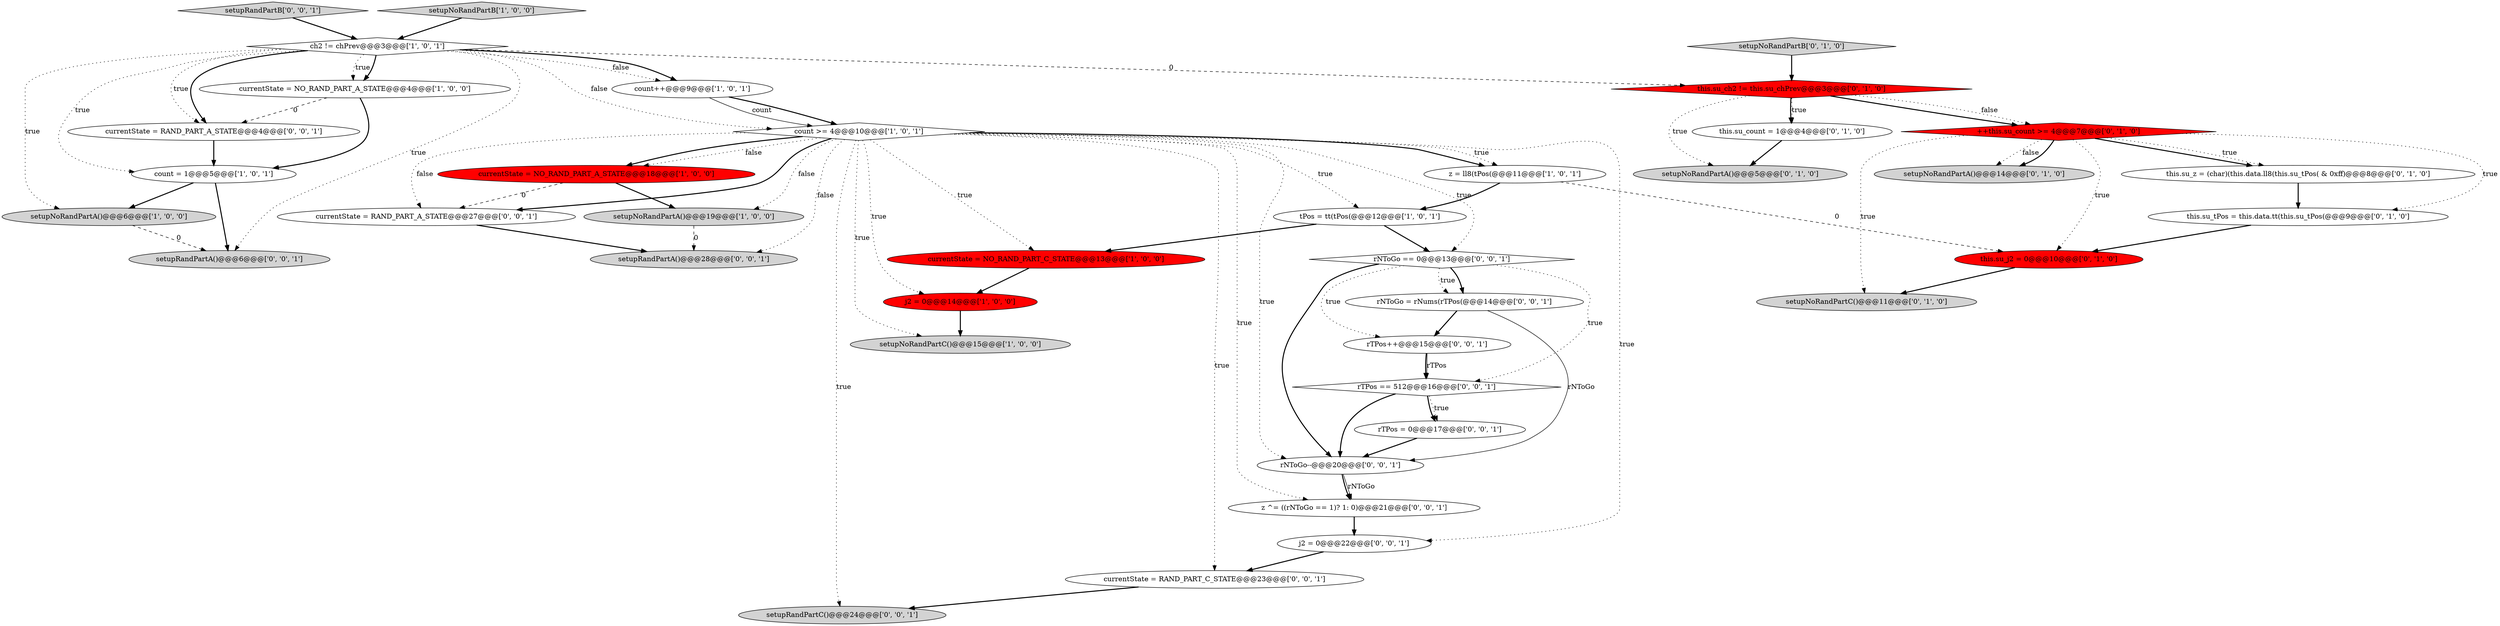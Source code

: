 digraph {
33 [style = filled, label = "setupRandPartB['0', '0', '1']", fillcolor = lightgray, shape = diamond image = "AAA0AAABBB3BBB"];
15 [style = filled, label = "this.su_count = 1@@@4@@@['0', '1', '0']", fillcolor = white, shape = ellipse image = "AAA0AAABBB2BBB"];
36 [style = filled, label = "z ^= ((rNToGo == 1)? 1: 0)@@@21@@@['0', '0', '1']", fillcolor = white, shape = ellipse image = "AAA0AAABBB3BBB"];
22 [style = filled, label = "this.su_z = (char)(this.data.ll8(this.su_tPos( & 0xff)@@@8@@@['0', '1', '0']", fillcolor = white, shape = ellipse image = "AAA0AAABBB2BBB"];
8 [style = filled, label = "setupNoRandPartA()@@@6@@@['1', '0', '0']", fillcolor = lightgray, shape = ellipse image = "AAA0AAABBB1BBB"];
14 [style = filled, label = "this.su_j2 = 0@@@10@@@['0', '1', '0']", fillcolor = red, shape = ellipse image = "AAA1AAABBB2BBB"];
10 [style = filled, label = "z = ll8(tPos(@@@11@@@['1', '0', '1']", fillcolor = white, shape = ellipse image = "AAA0AAABBB1BBB"];
19 [style = filled, label = "this.su_tPos = this.data.tt(this.su_tPos(@@@9@@@['0', '1', '0']", fillcolor = white, shape = ellipse image = "AAA0AAABBB2BBB"];
26 [style = filled, label = "rTPos++@@@15@@@['0', '0', '1']", fillcolor = white, shape = ellipse image = "AAA0AAABBB3BBB"];
28 [style = filled, label = "setupRandPartA()@@@6@@@['0', '0', '1']", fillcolor = lightgray, shape = ellipse image = "AAA0AAABBB3BBB"];
16 [style = filled, label = "setupNoRandPartC()@@@11@@@['0', '1', '0']", fillcolor = lightgray, shape = ellipse image = "AAA0AAABBB2BBB"];
13 [style = filled, label = "setupNoRandPartC()@@@15@@@['1', '0', '0']", fillcolor = lightgray, shape = ellipse image = "AAA0AAABBB1BBB"];
4 [style = filled, label = "ch2 != chPrev@@@3@@@['1', '0', '1']", fillcolor = white, shape = diamond image = "AAA0AAABBB1BBB"];
27 [style = filled, label = "j2 = 0@@@22@@@['0', '0', '1']", fillcolor = white, shape = ellipse image = "AAA0AAABBB3BBB"];
9 [style = filled, label = "currentState = NO_RAND_PART_C_STATE@@@13@@@['1', '0', '0']", fillcolor = red, shape = ellipse image = "AAA1AAABBB1BBB"];
2 [style = filled, label = "j2 = 0@@@14@@@['1', '0', '0']", fillcolor = red, shape = ellipse image = "AAA1AAABBB1BBB"];
5 [style = filled, label = "count++@@@9@@@['1', '0', '1']", fillcolor = white, shape = ellipse image = "AAA0AAABBB1BBB"];
6 [style = filled, label = "count >= 4@@@10@@@['1', '0', '1']", fillcolor = white, shape = diamond image = "AAA0AAABBB1BBB"];
32 [style = filled, label = "currentState = RAND_PART_C_STATE@@@23@@@['0', '0', '1']", fillcolor = white, shape = ellipse image = "AAA0AAABBB3BBB"];
29 [style = filled, label = "currentState = RAND_PART_A_STATE@@@27@@@['0', '0', '1']", fillcolor = white, shape = ellipse image = "AAA0AAABBB3BBB"];
1 [style = filled, label = "currentState = NO_RAND_PART_A_STATE@@@18@@@['1', '0', '0']", fillcolor = red, shape = ellipse image = "AAA1AAABBB1BBB"];
23 [style = filled, label = "setupNoRandPartB['0', '1', '0']", fillcolor = lightgray, shape = diamond image = "AAA0AAABBB2BBB"];
30 [style = filled, label = "rTPos == 512@@@16@@@['0', '0', '1']", fillcolor = white, shape = diamond image = "AAA0AAABBB3BBB"];
25 [style = filled, label = "currentState = RAND_PART_A_STATE@@@4@@@['0', '0', '1']", fillcolor = white, shape = ellipse image = "AAA0AAABBB3BBB"];
3 [style = filled, label = "count = 1@@@5@@@['1', '0', '1']", fillcolor = white, shape = ellipse image = "AAA0AAABBB1BBB"];
34 [style = filled, label = "setupRandPartA()@@@28@@@['0', '0', '1']", fillcolor = lightgray, shape = ellipse image = "AAA0AAABBB3BBB"];
7 [style = filled, label = "setupNoRandPartB['1', '0', '0']", fillcolor = lightgray, shape = diamond image = "AAA0AAABBB1BBB"];
18 [style = filled, label = "++this.su_count >= 4@@@7@@@['0', '1', '0']", fillcolor = red, shape = diamond image = "AAA1AAABBB2BBB"];
12 [style = filled, label = "tPos = tt(tPos(@@@12@@@['1', '0', '1']", fillcolor = white, shape = ellipse image = "AAA0AAABBB1BBB"];
24 [style = filled, label = "rNToGo == 0@@@13@@@['0', '0', '1']", fillcolor = white, shape = diamond image = "AAA0AAABBB3BBB"];
17 [style = filled, label = "this.su_ch2 != this.su_chPrev@@@3@@@['0', '1', '0']", fillcolor = red, shape = diamond image = "AAA1AAABBB2BBB"];
31 [style = filled, label = "rTPos = 0@@@17@@@['0', '0', '1']", fillcolor = white, shape = ellipse image = "AAA0AAABBB3BBB"];
11 [style = filled, label = "setupNoRandPartA()@@@19@@@['1', '0', '0']", fillcolor = lightgray, shape = ellipse image = "AAA0AAABBB1BBB"];
0 [style = filled, label = "currentState = NO_RAND_PART_A_STATE@@@4@@@['1', '0', '0']", fillcolor = white, shape = ellipse image = "AAA0AAABBB1BBB"];
20 [style = filled, label = "setupNoRandPartA()@@@5@@@['0', '1', '0']", fillcolor = lightgray, shape = ellipse image = "AAA0AAABBB2BBB"];
21 [style = filled, label = "setupNoRandPartA()@@@14@@@['0', '1', '0']", fillcolor = lightgray, shape = ellipse image = "AAA0AAABBB2BBB"];
37 [style = filled, label = "setupRandPartC()@@@24@@@['0', '0', '1']", fillcolor = lightgray, shape = ellipse image = "AAA0AAABBB3BBB"];
35 [style = filled, label = "rNToGo--@@@20@@@['0', '0', '1']", fillcolor = white, shape = ellipse image = "AAA0AAABBB3BBB"];
38 [style = filled, label = "rNToGo = rNums(rTPos(@@@14@@@['0', '0', '1']", fillcolor = white, shape = ellipse image = "AAA0AAABBB3BBB"];
17->20 [style = dotted, label="true"];
0->3 [style = bold, label=""];
6->11 [style = dotted, label="false"];
14->16 [style = bold, label=""];
6->24 [style = dotted, label="true"];
36->27 [style = bold, label=""];
27->32 [style = bold, label=""];
6->36 [style = dotted, label="true"];
32->37 [style = bold, label=""];
4->25 [style = bold, label=""];
22->19 [style = bold, label=""];
18->16 [style = dotted, label="true"];
9->2 [style = bold, label=""];
24->35 [style = bold, label=""];
4->17 [style = dashed, label="0"];
11->34 [style = dashed, label="0"];
35->36 [style = solid, label="rNToGo"];
6->13 [style = dotted, label="true"];
4->0 [style = dotted, label="true"];
33->4 [style = bold, label=""];
25->3 [style = bold, label=""];
38->35 [style = solid, label="rNToGo"];
18->19 [style = dotted, label="true"];
4->5 [style = dotted, label="false"];
6->37 [style = dotted, label="true"];
4->8 [style = dotted, label="true"];
1->29 [style = dashed, label="0"];
6->32 [style = dotted, label="true"];
24->30 [style = dotted, label="true"];
24->38 [style = bold, label=""];
7->4 [style = bold, label=""];
4->25 [style = dotted, label="true"];
12->24 [style = bold, label=""];
29->34 [style = bold, label=""];
8->28 [style = dashed, label="0"];
12->9 [style = bold, label=""];
4->6 [style = dotted, label="false"];
18->14 [style = dotted, label="true"];
18->21 [style = dotted, label="false"];
6->29 [style = bold, label=""];
4->28 [style = dotted, label="true"];
4->0 [style = bold, label=""];
2->13 [style = bold, label=""];
1->11 [style = bold, label=""];
26->30 [style = bold, label=""];
5->6 [style = solid, label="count"];
6->10 [style = dotted, label="true"];
6->1 [style = bold, label=""];
24->38 [style = dotted, label="true"];
6->34 [style = dotted, label="false"];
3->28 [style = bold, label=""];
6->2 [style = dotted, label="true"];
4->3 [style = dotted, label="true"];
17->15 [style = dotted, label="true"];
18->22 [style = bold, label=""];
5->6 [style = bold, label=""];
19->14 [style = bold, label=""];
30->35 [style = bold, label=""];
6->9 [style = dotted, label="true"];
24->26 [style = dotted, label="true"];
31->35 [style = bold, label=""];
10->12 [style = bold, label=""];
30->31 [style = bold, label=""];
15->20 [style = bold, label=""];
3->8 [style = bold, label=""];
6->10 [style = bold, label=""];
17->18 [style = dotted, label="false"];
17->15 [style = bold, label=""];
6->35 [style = dotted, label="true"];
23->17 [style = bold, label=""];
0->25 [style = dashed, label="0"];
38->26 [style = bold, label=""];
6->12 [style = dotted, label="true"];
18->21 [style = bold, label=""];
6->27 [style = dotted, label="true"];
35->36 [style = bold, label=""];
26->30 [style = solid, label="rTPos"];
6->1 [style = dotted, label="false"];
4->5 [style = bold, label=""];
10->14 [style = dashed, label="0"];
17->18 [style = bold, label=""];
30->31 [style = dotted, label="true"];
6->29 [style = dotted, label="false"];
18->22 [style = dotted, label="true"];
}
